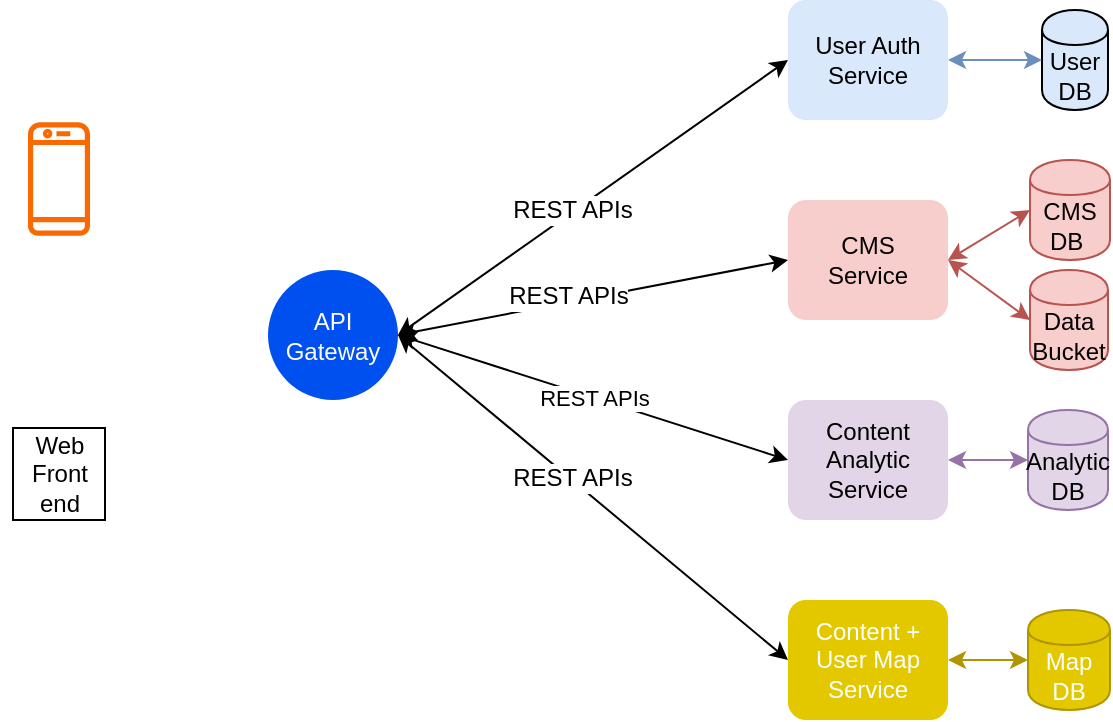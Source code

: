 <mxfile version="11.1.4" type="github"><diagram id="oQv6Upyoa9Dnq8Irs2Bz" name="Page-1"><mxGraphModel dx="1194" dy="764" grid="1" gridSize="10" guides="1" tooltips="1" connect="1" arrows="1" fold="1" page="1" pageScale="1" pageWidth="850" pageHeight="1100" math="0" shadow="0"><root><mxCell id="0"/><mxCell id="1" parent="0"/><mxCell id="DmoqszvQS1YzIQLfPI4q-15" value="" style="group" vertex="1" connectable="0" parent="1"><mxGeometry x="620" y="120" width="161" height="360" as="geometry"/></mxCell><mxCell id="DmoqszvQS1YzIQLfPI4q-1" value="User Auth Service" style="rounded=1;whiteSpace=wrap;html=1;fillColor=#dae8fc;strokeColor=none;" vertex="1" parent="DmoqszvQS1YzIQLfPI4q-15"><mxGeometry width="80" height="60" as="geometry"/></mxCell><mxCell id="DmoqszvQS1YzIQLfPI4q-2" value="CMS&lt;br&gt;Service" style="rounded=1;whiteSpace=wrap;html=1;fillColor=#f8cecc;strokeColor=none;" vertex="1" parent="DmoqszvQS1YzIQLfPI4q-15"><mxGeometry y="100" width="80" height="60" as="geometry"/></mxCell><mxCell id="DmoqszvQS1YzIQLfPI4q-3" value="Content Analytic Service" style="rounded=1;whiteSpace=wrap;html=1;fillColor=#e1d5e7;strokeColor=none;" vertex="1" parent="DmoqszvQS1YzIQLfPI4q-15"><mxGeometry y="200" width="80" height="60" as="geometry"/></mxCell><mxCell id="DmoqszvQS1YzIQLfPI4q-4" value="Content + User Map Service" style="rounded=1;whiteSpace=wrap;html=1;fillColor=#e3c800;strokeColor=none;fontColor=#ffffff;" vertex="1" parent="DmoqszvQS1YzIQLfPI4q-15"><mxGeometry y="300" width="80" height="60" as="geometry"/></mxCell><mxCell id="DmoqszvQS1YzIQLfPI4q-5" value="User DB" style="shape=cylinder;whiteSpace=wrap;html=1;boundedLbl=1;backgroundOutline=1;fillColor=#dae8fc;strokeColor=#000000;" vertex="1" parent="DmoqszvQS1YzIQLfPI4q-15"><mxGeometry x="127" y="5" width="33" height="50" as="geometry"/></mxCell><mxCell id="DmoqszvQS1YzIQLfPI4q-6" value="CMS DB&amp;nbsp;" style="shape=cylinder;whiteSpace=wrap;html=1;boundedLbl=1;backgroundOutline=1;fillColor=#f8cecc;strokeColor=#b85450;" vertex="1" parent="DmoqszvQS1YzIQLfPI4q-15"><mxGeometry x="121" y="80" width="40" height="50" as="geometry"/></mxCell><mxCell id="DmoqszvQS1YzIQLfPI4q-7" value="Analytic DB" style="shape=cylinder;whiteSpace=wrap;html=1;boundedLbl=1;backgroundOutline=1;fillColor=#e1d5e7;strokeColor=#9673a6;" vertex="1" parent="DmoqszvQS1YzIQLfPI4q-15"><mxGeometry x="120" y="205" width="40" height="50" as="geometry"/></mxCell><mxCell id="DmoqszvQS1YzIQLfPI4q-8" value="Map DB" style="shape=cylinder;whiteSpace=wrap;html=1;boundedLbl=1;backgroundOutline=1;fillColor=#e3c800;strokeColor=#B09500;fontColor=#ffffff;" vertex="1" parent="DmoqszvQS1YzIQLfPI4q-15"><mxGeometry x="120" y="305" width="41" height="50" as="geometry"/></mxCell><mxCell id="DmoqszvQS1YzIQLfPI4q-9" value="Data&lt;br&gt;Bucket" style="shape=cylinder;whiteSpace=wrap;html=1;boundedLbl=1;backgroundOutline=1;fillColor=#f8cecc;strokeColor=#b85450;" vertex="1" parent="DmoqszvQS1YzIQLfPI4q-15"><mxGeometry x="121" y="135" width="39" height="50" as="geometry"/></mxCell><mxCell id="DmoqszvQS1YzIQLfPI4q-10" value="" style="endArrow=classic;startArrow=classic;html=1;exitX=1;exitY=0.5;exitDx=0;exitDy=0;entryX=0;entryY=0.5;entryDx=0;entryDy=0;fillColor=#dae8fc;strokeColor=#6c8ebf;" edge="1" parent="DmoqszvQS1YzIQLfPI4q-15" source="DmoqszvQS1YzIQLfPI4q-1" target="DmoqszvQS1YzIQLfPI4q-5"><mxGeometry width="50" height="50" relative="1" as="geometry"><mxPoint y="440" as="sourcePoint"/><mxPoint x="50" y="390" as="targetPoint"/></mxGeometry></mxCell><mxCell id="DmoqszvQS1YzIQLfPI4q-11" value="" style="endArrow=classic;startArrow=classic;html=1;exitX=1;exitY=0.5;exitDx=0;exitDy=0;entryX=0;entryY=0.5;entryDx=0;entryDy=0;fillColor=#f8cecc;strokeColor=#b85450;" edge="1" parent="DmoqszvQS1YzIQLfPI4q-15" source="DmoqszvQS1YzIQLfPI4q-2" target="DmoqszvQS1YzIQLfPI4q-6"><mxGeometry width="50" height="50" relative="1" as="geometry"><mxPoint y="440" as="sourcePoint"/><mxPoint x="50" y="390" as="targetPoint"/></mxGeometry></mxCell><mxCell id="DmoqszvQS1YzIQLfPI4q-12" value="" style="endArrow=classic;startArrow=classic;html=1;exitX=1;exitY=0.5;exitDx=0;exitDy=0;entryX=0;entryY=0.5;entryDx=0;entryDy=0;fillColor=#f8cecc;strokeColor=#b85450;" edge="1" parent="DmoqszvQS1YzIQLfPI4q-15" source="DmoqszvQS1YzIQLfPI4q-2" target="DmoqszvQS1YzIQLfPI4q-9"><mxGeometry width="50" height="50" relative="1" as="geometry"><mxPoint y="440" as="sourcePoint"/><mxPoint x="50" y="390" as="targetPoint"/></mxGeometry></mxCell><mxCell id="DmoqszvQS1YzIQLfPI4q-13" value="" style="endArrow=classic;startArrow=classic;html=1;exitX=1;exitY=0.5;exitDx=0;exitDy=0;entryX=0;entryY=0.5;entryDx=0;entryDy=0;fillColor=#e1d5e7;strokeColor=#9673a6;" edge="1" parent="DmoqszvQS1YzIQLfPI4q-15" source="DmoqszvQS1YzIQLfPI4q-3" target="DmoqszvQS1YzIQLfPI4q-7"><mxGeometry width="50" height="50" relative="1" as="geometry"><mxPoint y="440" as="sourcePoint"/><mxPoint x="50" y="390" as="targetPoint"/></mxGeometry></mxCell><mxCell id="DmoqszvQS1YzIQLfPI4q-14" value="" style="endArrow=classic;startArrow=classic;html=1;exitX=1;exitY=0.5;exitDx=0;exitDy=0;entryX=0;entryY=0.5;entryDx=0;entryDy=0;fillColor=#e3c800;strokeColor=#B09500;" edge="1" parent="DmoqszvQS1YzIQLfPI4q-15" source="DmoqszvQS1YzIQLfPI4q-4" target="DmoqszvQS1YzIQLfPI4q-8"><mxGeometry width="50" height="50" relative="1" as="geometry"><mxPoint y="430" as="sourcePoint"/><mxPoint x="50" y="380" as="targetPoint"/></mxGeometry></mxCell><mxCell id="DmoqszvQS1YzIQLfPI4q-16" value="API Gateway" style="ellipse;whiteSpace=wrap;html=1;aspect=fixed;strokeColor=none;fillColor=#0050ef;fontColor=#ffffff;" vertex="1" parent="1"><mxGeometry x="360" y="255" width="65" height="65" as="geometry"/></mxCell><mxCell id="DmoqszvQS1YzIQLfPI4q-17" value="" style="endArrow=classic;startArrow=classic;html=1;entryX=0;entryY=0.5;entryDx=0;entryDy=0;exitX=1;exitY=0.5;exitDx=0;exitDy=0;" edge="1" parent="1" source="DmoqszvQS1YzIQLfPI4q-16" target="DmoqszvQS1YzIQLfPI4q-1"><mxGeometry width="50" height="50" relative="1" as="geometry"><mxPoint x="360" y="550" as="sourcePoint"/><mxPoint x="410" y="500" as="targetPoint"/></mxGeometry></mxCell><mxCell id="DmoqszvQS1YzIQLfPI4q-21" value="REST APIs" style="text;html=1;resizable=0;points=[];align=center;verticalAlign=middle;labelBackgroundColor=#ffffff;" vertex="1" connectable="0" parent="DmoqszvQS1YzIQLfPI4q-17"><mxGeometry x="-0.102" y="1" relative="1" as="geometry"><mxPoint as="offset"/></mxGeometry></mxCell><mxCell id="DmoqszvQS1YzIQLfPI4q-18" value="" style="endArrow=classic;startArrow=classic;html=1;entryX=0;entryY=0.5;entryDx=0;entryDy=0;exitX=1;exitY=0.5;exitDx=0;exitDy=0;" edge="1" parent="1" source="DmoqszvQS1YzIQLfPI4q-16" target="DmoqszvQS1YzIQLfPI4q-2"><mxGeometry width="50" height="50" relative="1" as="geometry"><mxPoint x="430" y="290" as="sourcePoint"/><mxPoint x="410" y="500" as="targetPoint"/></mxGeometry></mxCell><mxCell id="DmoqszvQS1YzIQLfPI4q-22" value="REST APIs" style="text;html=1;resizable=0;points=[];align=center;verticalAlign=middle;labelBackgroundColor=#ffffff;" vertex="1" connectable="0" parent="DmoqszvQS1YzIQLfPI4q-18"><mxGeometry x="-0.122" y="3" relative="1" as="geometry"><mxPoint as="offset"/></mxGeometry></mxCell><mxCell id="DmoqszvQS1YzIQLfPI4q-19" value="REST APIs" style="endArrow=classic;startArrow=classic;html=1;exitX=1;exitY=0.5;exitDx=0;exitDy=0;entryX=0;entryY=0.5;entryDx=0;entryDy=0;" edge="1" parent="1" source="DmoqszvQS1YzIQLfPI4q-16" target="DmoqszvQS1YzIQLfPI4q-3"><mxGeometry width="50" height="50" relative="1" as="geometry"><mxPoint x="360" y="550" as="sourcePoint"/><mxPoint x="410" y="500" as="targetPoint"/></mxGeometry></mxCell><mxCell id="DmoqszvQS1YzIQLfPI4q-20" value="" style="endArrow=classic;startArrow=classic;html=1;exitX=1;exitY=0.5;exitDx=0;exitDy=0;entryX=0;entryY=0.5;entryDx=0;entryDy=0;" edge="1" parent="1" source="DmoqszvQS1YzIQLfPI4q-16" target="DmoqszvQS1YzIQLfPI4q-4"><mxGeometry width="50" height="50" relative="1" as="geometry"><mxPoint x="360" y="550" as="sourcePoint"/><mxPoint x="410" y="500" as="targetPoint"/></mxGeometry></mxCell><mxCell id="DmoqszvQS1YzIQLfPI4q-23" value="REST APIs" style="text;html=1;resizable=0;points=[];align=center;verticalAlign=middle;labelBackgroundColor=#ffffff;" vertex="1" connectable="0" parent="DmoqszvQS1YzIQLfPI4q-20"><mxGeometry x="-0.113" y="1" relative="1" as="geometry"><mxPoint as="offset"/></mxGeometry></mxCell><mxCell id="DmoqszvQS1YzIQLfPI4q-25" value="Mobile App" style="outlineConnect=0;fontColor=#ffffff;fillColor=#fa6800;strokeColor=#C73500;dashed=0;verticalLabelPosition=bottom;verticalAlign=top;align=center;html=1;fontSize=12;fontStyle=0;aspect=fixed;pointerEvents=1;shape=mxgraph.aws4.mobile_client;" vertex="1" parent="1"><mxGeometry x="240" y="180" width="31" height="59" as="geometry"/></mxCell><mxCell id="DmoqszvQS1YzIQLfPI4q-28" value="Web Front end" style="whiteSpace=wrap;html=1;aspect=fixed;strokeColor=#000000;" vertex="1" parent="1"><mxGeometry x="232.5" y="334" width="46" height="46" as="geometry"/></mxCell></root></mxGraphModel></diagram></mxfile>
